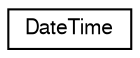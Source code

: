 digraph "Graphical Class Hierarchy"
{
  edge [fontname="FreeSans",fontsize="10",labelfontname="FreeSans",labelfontsize="10"];
  node [fontname="FreeSans",fontsize="10",shape=record];
  rankdir="LR";
  Node0 [label="DateTime",height=0.2,width=0.4,color="black", fillcolor="white", style="filled",URL="$structDateTime.html"];
}
